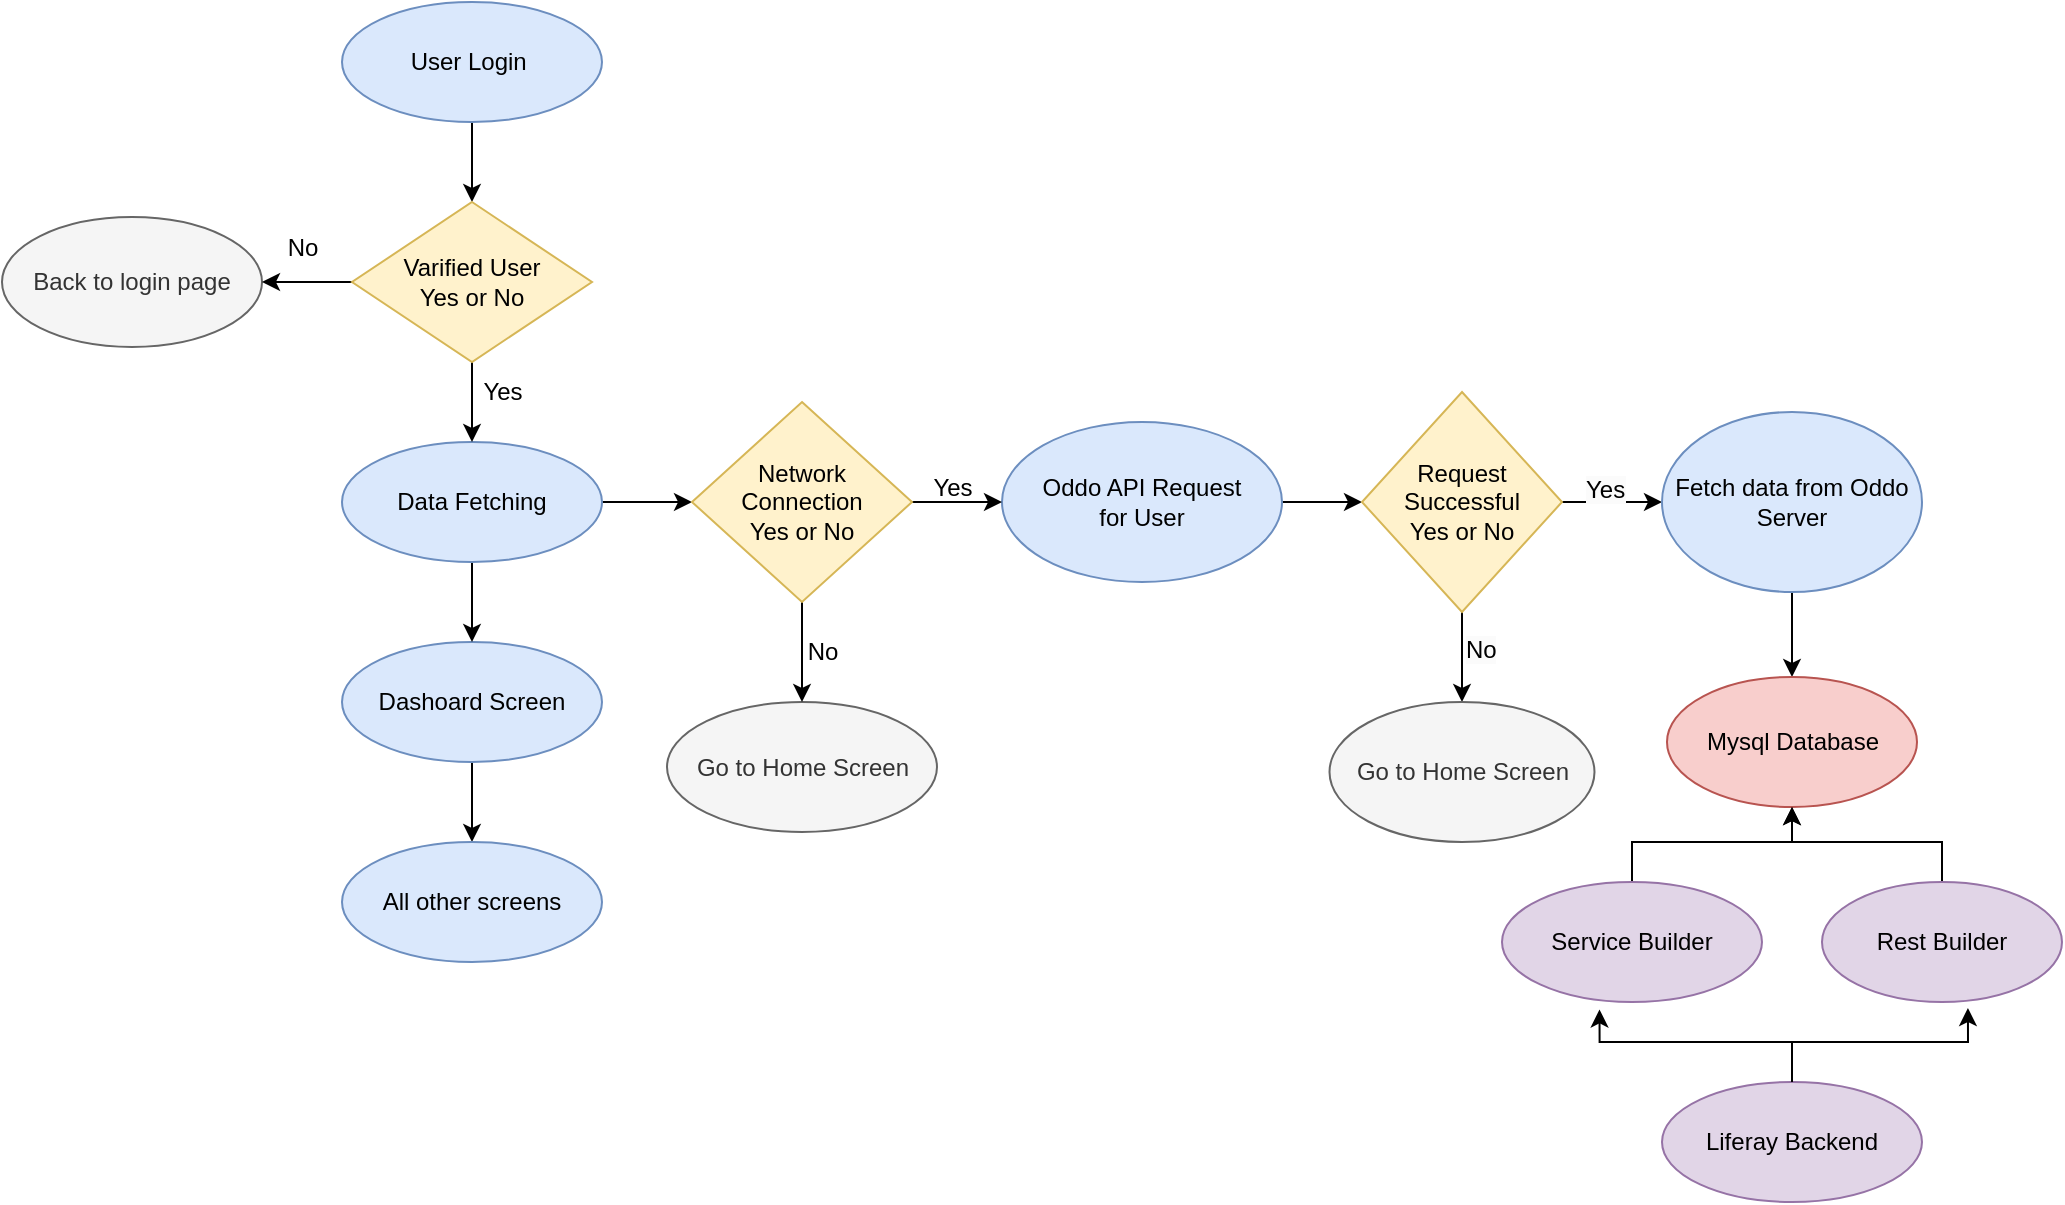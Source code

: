 <mxfile version="24.2.2" type="github">
  <diagram name="Page-1" id="zuXbqSnwmqj0cWmO8iZg">
    <mxGraphModel dx="2163" dy="1753" grid="1" gridSize="10" guides="1" tooltips="1" connect="1" arrows="1" fold="1" page="1" pageScale="1" pageWidth="850" pageHeight="1100" math="0" shadow="0">
      <root>
        <mxCell id="0" />
        <mxCell id="1" parent="0" />
        <mxCell id="m8JGMmTYuIlXO8g8tdGf-34" style="edgeStyle=orthogonalEdgeStyle;rounded=0;orthogonalLoop=1;jettySize=auto;html=1;entryX=0.5;entryY=0;entryDx=0;entryDy=0;" edge="1" parent="1" source="m8JGMmTYuIlXO8g8tdGf-2" target="m8JGMmTYuIlXO8g8tdGf-8">
          <mxGeometry relative="1" as="geometry" />
        </mxCell>
        <mxCell id="m8JGMmTYuIlXO8g8tdGf-2" value="User Login&amp;nbsp;" style="ellipse;whiteSpace=wrap;html=1;fillColor=#dae8fc;strokeColor=#6c8ebf;" vertex="1" parent="1">
          <mxGeometry x="70" y="-540" width="130" height="60" as="geometry" />
        </mxCell>
        <mxCell id="m8JGMmTYuIlXO8g8tdGf-37" style="edgeStyle=orthogonalEdgeStyle;rounded=0;orthogonalLoop=1;jettySize=auto;html=1;entryX=0.5;entryY=0;entryDx=0;entryDy=0;" edge="1" parent="1" source="m8JGMmTYuIlXO8g8tdGf-4" target="m8JGMmTYuIlXO8g8tdGf-11">
          <mxGeometry relative="1" as="geometry" />
        </mxCell>
        <mxCell id="m8JGMmTYuIlXO8g8tdGf-4" value="Dashoard Screen" style="ellipse;whiteSpace=wrap;html=1;fillColor=#dae8fc;strokeColor=#6c8ebf;" vertex="1" parent="1">
          <mxGeometry x="70" y="-220" width="130" height="60" as="geometry" />
        </mxCell>
        <mxCell id="m8JGMmTYuIlXO8g8tdGf-5" value="Back to login page" style="ellipse;whiteSpace=wrap;html=1;fillColor=#f5f5f5;strokeColor=#666666;fontColor=#333333;" vertex="1" parent="1">
          <mxGeometry x="-100" y="-432.5" width="130" height="65" as="geometry" />
        </mxCell>
        <mxCell id="m8JGMmTYuIlXO8g8tdGf-33" style="edgeStyle=orthogonalEdgeStyle;rounded=0;orthogonalLoop=1;jettySize=auto;html=1;" edge="1" parent="1" source="m8JGMmTYuIlXO8g8tdGf-6" target="m8JGMmTYuIlXO8g8tdGf-12">
          <mxGeometry relative="1" as="geometry" />
        </mxCell>
        <mxCell id="m8JGMmTYuIlXO8g8tdGf-36" style="edgeStyle=orthogonalEdgeStyle;rounded=0;orthogonalLoop=1;jettySize=auto;html=1;entryX=0.5;entryY=0;entryDx=0;entryDy=0;" edge="1" parent="1" source="m8JGMmTYuIlXO8g8tdGf-6" target="m8JGMmTYuIlXO8g8tdGf-4">
          <mxGeometry relative="1" as="geometry" />
        </mxCell>
        <mxCell id="m8JGMmTYuIlXO8g8tdGf-6" value="Data Fetching" style="ellipse;whiteSpace=wrap;html=1;fillColor=#dae8fc;strokeColor=#6c8ebf;" vertex="1" parent="1">
          <mxGeometry x="70" y="-320" width="130" height="60" as="geometry" />
        </mxCell>
        <mxCell id="m8JGMmTYuIlXO8g8tdGf-35" style="edgeStyle=orthogonalEdgeStyle;rounded=0;orthogonalLoop=1;jettySize=auto;html=1;entryX=0.5;entryY=0;entryDx=0;entryDy=0;" edge="1" parent="1" source="m8JGMmTYuIlXO8g8tdGf-8" target="m8JGMmTYuIlXO8g8tdGf-6">
          <mxGeometry relative="1" as="geometry" />
        </mxCell>
        <mxCell id="m8JGMmTYuIlXO8g8tdGf-38" style="edgeStyle=orthogonalEdgeStyle;rounded=0;orthogonalLoop=1;jettySize=auto;html=1;entryX=1;entryY=0.5;entryDx=0;entryDy=0;" edge="1" parent="1" source="m8JGMmTYuIlXO8g8tdGf-8" target="m8JGMmTYuIlXO8g8tdGf-5">
          <mxGeometry relative="1" as="geometry" />
        </mxCell>
        <mxCell id="m8JGMmTYuIlXO8g8tdGf-8" value="Varified User&lt;div&gt;Yes or No&lt;/div&gt;" style="rhombus;whiteSpace=wrap;html=1;fillColor=#fff2cc;strokeColor=#d6b656;" vertex="1" parent="1">
          <mxGeometry x="75" y="-440" width="120" height="80" as="geometry" />
        </mxCell>
        <mxCell id="m8JGMmTYuIlXO8g8tdGf-28" style="edgeStyle=orthogonalEdgeStyle;rounded=0;orthogonalLoop=1;jettySize=auto;html=1;exitX=1;exitY=0.5;exitDx=0;exitDy=0;" edge="1" parent="1" source="m8JGMmTYuIlXO8g8tdGf-9" target="m8JGMmTYuIlXO8g8tdGf-13">
          <mxGeometry relative="1" as="geometry" />
        </mxCell>
        <mxCell id="m8JGMmTYuIlXO8g8tdGf-9" value="Oddo API Request&lt;div&gt;for User&lt;/div&gt;" style="ellipse;whiteSpace=wrap;html=1;fillColor=#dae8fc;strokeColor=#6c8ebf;" vertex="1" parent="1">
          <mxGeometry x="400" y="-330" width="140" height="80" as="geometry" />
        </mxCell>
        <mxCell id="m8JGMmTYuIlXO8g8tdGf-10" value="Go to Home Screen" style="ellipse;whiteSpace=wrap;html=1;fillColor=#f5f5f5;strokeColor=#666666;fontColor=#333333;" vertex="1" parent="1">
          <mxGeometry x="232.5" y="-190" width="135" height="65" as="geometry" />
        </mxCell>
        <mxCell id="m8JGMmTYuIlXO8g8tdGf-11" value="All other screens" style="ellipse;whiteSpace=wrap;html=1;fillColor=#dae8fc;strokeColor=#6c8ebf;" vertex="1" parent="1">
          <mxGeometry x="70" y="-120" width="130" height="60" as="geometry" />
        </mxCell>
        <mxCell id="m8JGMmTYuIlXO8g8tdGf-32" style="edgeStyle=orthogonalEdgeStyle;rounded=0;orthogonalLoop=1;jettySize=auto;html=1;entryX=0;entryY=0.5;entryDx=0;entryDy=0;" edge="1" parent="1" source="m8JGMmTYuIlXO8g8tdGf-12" target="m8JGMmTYuIlXO8g8tdGf-9">
          <mxGeometry relative="1" as="geometry" />
        </mxCell>
        <mxCell id="m8JGMmTYuIlXO8g8tdGf-39" style="edgeStyle=orthogonalEdgeStyle;rounded=0;orthogonalLoop=1;jettySize=auto;html=1;" edge="1" parent="1" source="m8JGMmTYuIlXO8g8tdGf-12" target="m8JGMmTYuIlXO8g8tdGf-10">
          <mxGeometry relative="1" as="geometry" />
        </mxCell>
        <mxCell id="m8JGMmTYuIlXO8g8tdGf-12" value="Network Connection&lt;div&gt;Yes or No&lt;/div&gt;" style="rhombus;whiteSpace=wrap;html=1;fillColor=#fff2cc;strokeColor=#d6b656;" vertex="1" parent="1">
          <mxGeometry x="245" y="-340" width="110" height="100" as="geometry" />
        </mxCell>
        <mxCell id="m8JGMmTYuIlXO8g8tdGf-26" style="edgeStyle=orthogonalEdgeStyle;rounded=0;orthogonalLoop=1;jettySize=auto;html=1;exitX=0.5;exitY=1;exitDx=0;exitDy=0;" edge="1" parent="1" source="m8JGMmTYuIlXO8g8tdGf-13" target="m8JGMmTYuIlXO8g8tdGf-14">
          <mxGeometry relative="1" as="geometry" />
        </mxCell>
        <mxCell id="m8JGMmTYuIlXO8g8tdGf-27" style="edgeStyle=orthogonalEdgeStyle;rounded=0;orthogonalLoop=1;jettySize=auto;html=1;" edge="1" parent="1" source="m8JGMmTYuIlXO8g8tdGf-13" target="m8JGMmTYuIlXO8g8tdGf-15">
          <mxGeometry relative="1" as="geometry" />
        </mxCell>
        <mxCell id="m8JGMmTYuIlXO8g8tdGf-13" value="Request Successful&lt;div&gt;Yes or No&lt;/div&gt;" style="rhombus;whiteSpace=wrap;html=1;fillColor=#fff2cc;strokeColor=#d6b656;" vertex="1" parent="1">
          <mxGeometry x="580" y="-345" width="100" height="110" as="geometry" />
        </mxCell>
        <mxCell id="m8JGMmTYuIlXO8g8tdGf-14" value="Go to Home Screen" style="ellipse;whiteSpace=wrap;html=1;fillColor=#f5f5f5;strokeColor=#666666;fontColor=#333333;" vertex="1" parent="1">
          <mxGeometry x="563.75" y="-190" width="132.5" height="70" as="geometry" />
        </mxCell>
        <mxCell id="m8JGMmTYuIlXO8g8tdGf-24" value="" style="edgeStyle=orthogonalEdgeStyle;rounded=0;orthogonalLoop=1;jettySize=auto;html=1;" edge="1" parent="1" source="m8JGMmTYuIlXO8g8tdGf-15" target="m8JGMmTYuIlXO8g8tdGf-17">
          <mxGeometry relative="1" as="geometry" />
        </mxCell>
        <mxCell id="m8JGMmTYuIlXO8g8tdGf-15" value="Fetch data from Oddo Server" style="ellipse;whiteSpace=wrap;html=1;fillColor=#dae8fc;strokeColor=#6c8ebf;" vertex="1" parent="1">
          <mxGeometry x="730" y="-335" width="130" height="90" as="geometry" />
        </mxCell>
        <mxCell id="m8JGMmTYuIlXO8g8tdGf-16" value="Liferay Backend" style="ellipse;whiteSpace=wrap;html=1;fillColor=#e1d5e7;strokeColor=#9673a6;" vertex="1" parent="1">
          <mxGeometry x="730" width="130" height="60" as="geometry" />
        </mxCell>
        <mxCell id="m8JGMmTYuIlXO8g8tdGf-17" value="Mysql Database" style="ellipse;whiteSpace=wrap;html=1;fillColor=#f8cecc;strokeColor=#b85450;" vertex="1" parent="1">
          <mxGeometry x="732.5" y="-202.5" width="125" height="65" as="geometry" />
        </mxCell>
        <mxCell id="m8JGMmTYuIlXO8g8tdGf-22" style="edgeStyle=orthogonalEdgeStyle;rounded=0;orthogonalLoop=1;jettySize=auto;html=1;entryX=0.5;entryY=1;entryDx=0;entryDy=0;" edge="1" parent="1" source="m8JGMmTYuIlXO8g8tdGf-18" target="m8JGMmTYuIlXO8g8tdGf-17">
          <mxGeometry relative="1" as="geometry" />
        </mxCell>
        <mxCell id="m8JGMmTYuIlXO8g8tdGf-18" value="Service Builder" style="ellipse;whiteSpace=wrap;html=1;fillColor=#e1d5e7;strokeColor=#9673a6;" vertex="1" parent="1">
          <mxGeometry x="650" y="-100" width="130" height="60" as="geometry" />
        </mxCell>
        <mxCell id="m8JGMmTYuIlXO8g8tdGf-40" style="edgeStyle=orthogonalEdgeStyle;rounded=0;orthogonalLoop=1;jettySize=auto;html=1;entryX=0.5;entryY=1;entryDx=0;entryDy=0;" edge="1" parent="1" source="m8JGMmTYuIlXO8g8tdGf-19" target="m8JGMmTYuIlXO8g8tdGf-17">
          <mxGeometry relative="1" as="geometry" />
        </mxCell>
        <mxCell id="m8JGMmTYuIlXO8g8tdGf-19" value="Rest Builder" style="ellipse;whiteSpace=wrap;html=1;fillColor=#e1d5e7;strokeColor=#9673a6;" vertex="1" parent="1">
          <mxGeometry x="810" y="-100" width="120" height="60" as="geometry" />
        </mxCell>
        <mxCell id="m8JGMmTYuIlXO8g8tdGf-20" style="edgeStyle=orthogonalEdgeStyle;rounded=0;orthogonalLoop=1;jettySize=auto;html=1;entryX=0.375;entryY=1.062;entryDx=0;entryDy=0;entryPerimeter=0;" edge="1" parent="1" source="m8JGMmTYuIlXO8g8tdGf-16" target="m8JGMmTYuIlXO8g8tdGf-18">
          <mxGeometry relative="1" as="geometry" />
        </mxCell>
        <mxCell id="m8JGMmTYuIlXO8g8tdGf-21" style="edgeStyle=orthogonalEdgeStyle;rounded=0;orthogonalLoop=1;jettySize=auto;html=1;entryX=0.608;entryY=1.05;entryDx=0;entryDy=0;entryPerimeter=0;" edge="1" parent="1" source="m8JGMmTYuIlXO8g8tdGf-16" target="m8JGMmTYuIlXO8g8tdGf-19">
          <mxGeometry relative="1" as="geometry" />
        </mxCell>
        <mxCell id="m8JGMmTYuIlXO8g8tdGf-42" value="Yes&lt;div&gt;&lt;br&gt;&lt;/div&gt;" style="text;html=1;align=center;verticalAlign=middle;resizable=0;points=[];autosize=1;strokeColor=none;fillColor=none;" vertex="1" parent="1">
          <mxGeometry x="355" y="-310" width="40" height="40" as="geometry" />
        </mxCell>
        <mxCell id="m8JGMmTYuIlXO8g8tdGf-43" value="No" style="text;html=1;align=center;verticalAlign=middle;resizable=0;points=[];autosize=1;strokeColor=none;fillColor=none;" vertex="1" parent="1">
          <mxGeometry x="290" y="-230" width="40" height="30" as="geometry" />
        </mxCell>
        <mxCell id="m8JGMmTYuIlXO8g8tdGf-44" value="Yes" style="text;html=1;align=center;verticalAlign=middle;resizable=0;points=[];autosize=1;strokeColor=none;fillColor=none;" vertex="1" parent="1">
          <mxGeometry x="130" y="-360" width="40" height="30" as="geometry" />
        </mxCell>
        <mxCell id="m8JGMmTYuIlXO8g8tdGf-45" value="&lt;span style=&quot;color: rgb(0, 0, 0); font-family: Helvetica; font-size: 12px; font-style: normal; font-variant-ligatures: normal; font-variant-caps: normal; font-weight: 400; letter-spacing: normal; orphans: 2; text-align: center; text-indent: 0px; text-transform: none; widows: 2; word-spacing: 0px; -webkit-text-stroke-width: 0px; white-space: nowrap; background-color: rgb(251, 251, 251); text-decoration-thickness: initial; text-decoration-style: initial; text-decoration-color: initial; display: inline !important; float: none;&quot;&gt;Yes&lt;/span&gt;" style="text;whiteSpace=wrap;html=1;" vertex="1" parent="1">
          <mxGeometry x="690" y="-310" width="50" height="40" as="geometry" />
        </mxCell>
        <mxCell id="m8JGMmTYuIlXO8g8tdGf-46" value="No" style="text;html=1;align=center;verticalAlign=middle;resizable=0;points=[];autosize=1;strokeColor=none;fillColor=none;" vertex="1" parent="1">
          <mxGeometry x="30" y="-432" width="40" height="30" as="geometry" />
        </mxCell>
        <mxCell id="m8JGMmTYuIlXO8g8tdGf-47" value="&lt;span style=&quot;color: rgb(0, 0, 0); font-family: Helvetica; font-size: 12px; font-style: normal; font-variant-ligatures: normal; font-variant-caps: normal; font-weight: 400; letter-spacing: normal; orphans: 2; text-align: center; text-indent: 0px; text-transform: none; widows: 2; word-spacing: 0px; -webkit-text-stroke-width: 0px; white-space: nowrap; background-color: rgb(251, 251, 251); text-decoration-thickness: initial; text-decoration-style: initial; text-decoration-color: initial; display: inline !important; float: none;&quot;&gt;No&lt;/span&gt;" style="text;whiteSpace=wrap;html=1;" vertex="1" parent="1">
          <mxGeometry x="630" y="-230" width="50" height="40" as="geometry" />
        </mxCell>
      </root>
    </mxGraphModel>
  </diagram>
</mxfile>
